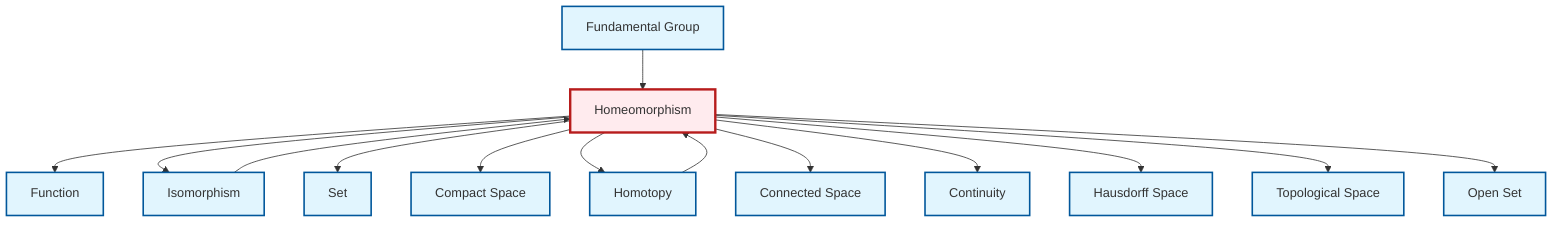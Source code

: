graph TD
    classDef definition fill:#e1f5fe,stroke:#01579b,stroke-width:2px
    classDef theorem fill:#f3e5f5,stroke:#4a148c,stroke-width:2px
    classDef axiom fill:#fff3e0,stroke:#e65100,stroke-width:2px
    classDef example fill:#e8f5e9,stroke:#1b5e20,stroke-width:2px
    classDef current fill:#ffebee,stroke:#b71c1c,stroke-width:3px
    def-hausdorff["Hausdorff Space"]:::definition
    def-homeomorphism["Homeomorphism"]:::definition
    def-homotopy["Homotopy"]:::definition
    def-topological-space["Topological Space"]:::definition
    def-connected["Connected Space"]:::definition
    def-compact["Compact Space"]:::definition
    def-function["Function"]:::definition
    def-isomorphism["Isomorphism"]:::definition
    def-fundamental-group["Fundamental Group"]:::definition
    def-continuity["Continuity"]:::definition
    def-open-set["Open Set"]:::definition
    def-set["Set"]:::definition
    def-fundamental-group --> def-homeomorphism
    def-homeomorphism --> def-function
    def-homeomorphism --> def-isomorphism
    def-homeomorphism --> def-set
    def-homeomorphism --> def-compact
    def-homeomorphism --> def-homotopy
    def-homeomorphism --> def-connected
    def-homeomorphism --> def-continuity
    def-homeomorphism --> def-hausdorff
    def-homeomorphism --> def-topological-space
    def-isomorphism --> def-homeomorphism
    def-homeomorphism --> def-open-set
    def-homotopy --> def-homeomorphism
    class def-homeomorphism current